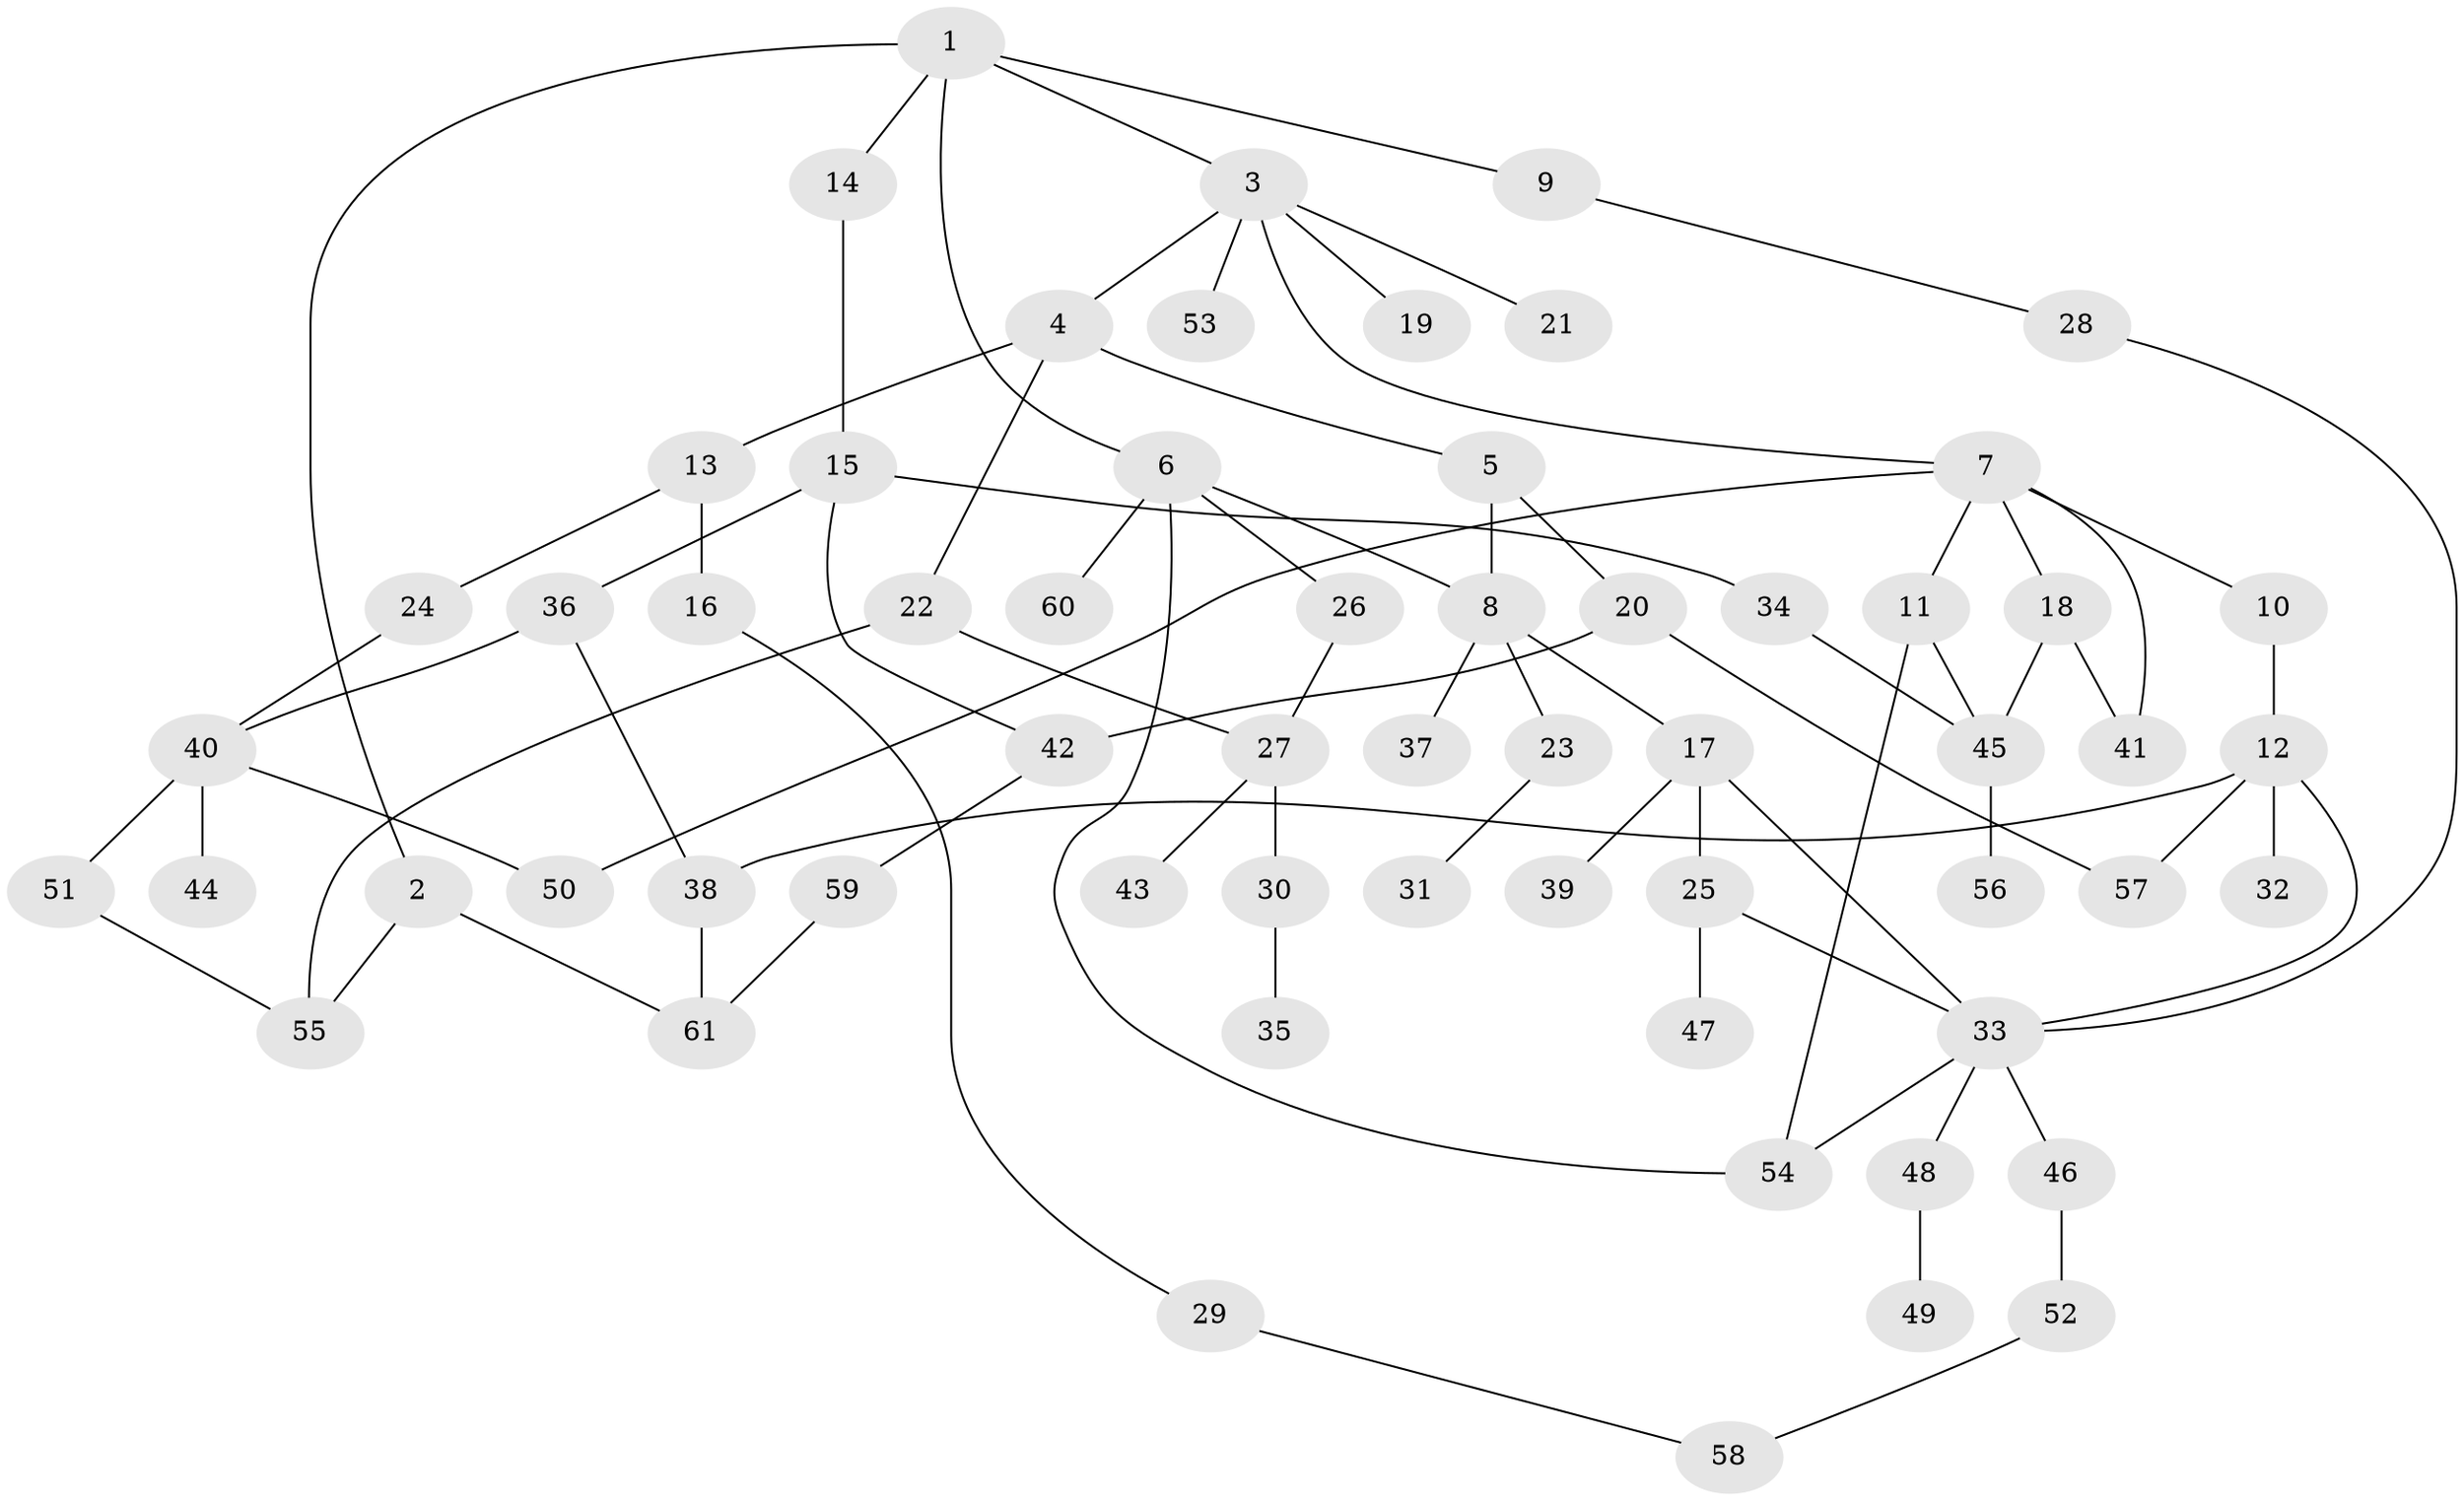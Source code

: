 // coarse degree distribution, {5: 0.2631578947368421, 3: 0.2631578947368421, 4: 0.21052631578947367, 10: 0.05263157894736842, 1: 0.10526315789473684, 2: 0.10526315789473684}
// Generated by graph-tools (version 1.1) at 2025/49/03/04/25 22:49:00]
// undirected, 61 vertices, 80 edges
graph export_dot {
  node [color=gray90,style=filled];
  1;
  2;
  3;
  4;
  5;
  6;
  7;
  8;
  9;
  10;
  11;
  12;
  13;
  14;
  15;
  16;
  17;
  18;
  19;
  20;
  21;
  22;
  23;
  24;
  25;
  26;
  27;
  28;
  29;
  30;
  31;
  32;
  33;
  34;
  35;
  36;
  37;
  38;
  39;
  40;
  41;
  42;
  43;
  44;
  45;
  46;
  47;
  48;
  49;
  50;
  51;
  52;
  53;
  54;
  55;
  56;
  57;
  58;
  59;
  60;
  61;
  1 -- 2;
  1 -- 3;
  1 -- 6;
  1 -- 9;
  1 -- 14;
  2 -- 61;
  2 -- 55;
  3 -- 4;
  3 -- 7;
  3 -- 19;
  3 -- 21;
  3 -- 53;
  4 -- 5;
  4 -- 13;
  4 -- 22;
  5 -- 8;
  5 -- 20;
  6 -- 26;
  6 -- 54;
  6 -- 60;
  6 -- 8;
  7 -- 10;
  7 -- 11;
  7 -- 18;
  7 -- 41;
  7 -- 50;
  8 -- 17;
  8 -- 23;
  8 -- 37;
  9 -- 28;
  10 -- 12;
  11 -- 45;
  11 -- 54;
  12 -- 32;
  12 -- 33;
  12 -- 38;
  12 -- 57;
  13 -- 16;
  13 -- 24;
  14 -- 15;
  15 -- 34;
  15 -- 36;
  15 -- 42;
  16 -- 29;
  17 -- 25;
  17 -- 39;
  17 -- 33;
  18 -- 45;
  18 -- 41;
  20 -- 57;
  20 -- 42;
  22 -- 27;
  22 -- 55;
  23 -- 31;
  24 -- 40;
  25 -- 47;
  25 -- 33;
  26 -- 27;
  27 -- 30;
  27 -- 43;
  28 -- 33;
  29 -- 58;
  30 -- 35;
  33 -- 46;
  33 -- 48;
  33 -- 54;
  34 -- 45;
  36 -- 40;
  36 -- 38;
  38 -- 61;
  40 -- 44;
  40 -- 50;
  40 -- 51;
  42 -- 59;
  45 -- 56;
  46 -- 52;
  48 -- 49;
  51 -- 55;
  52 -- 58;
  59 -- 61;
}
